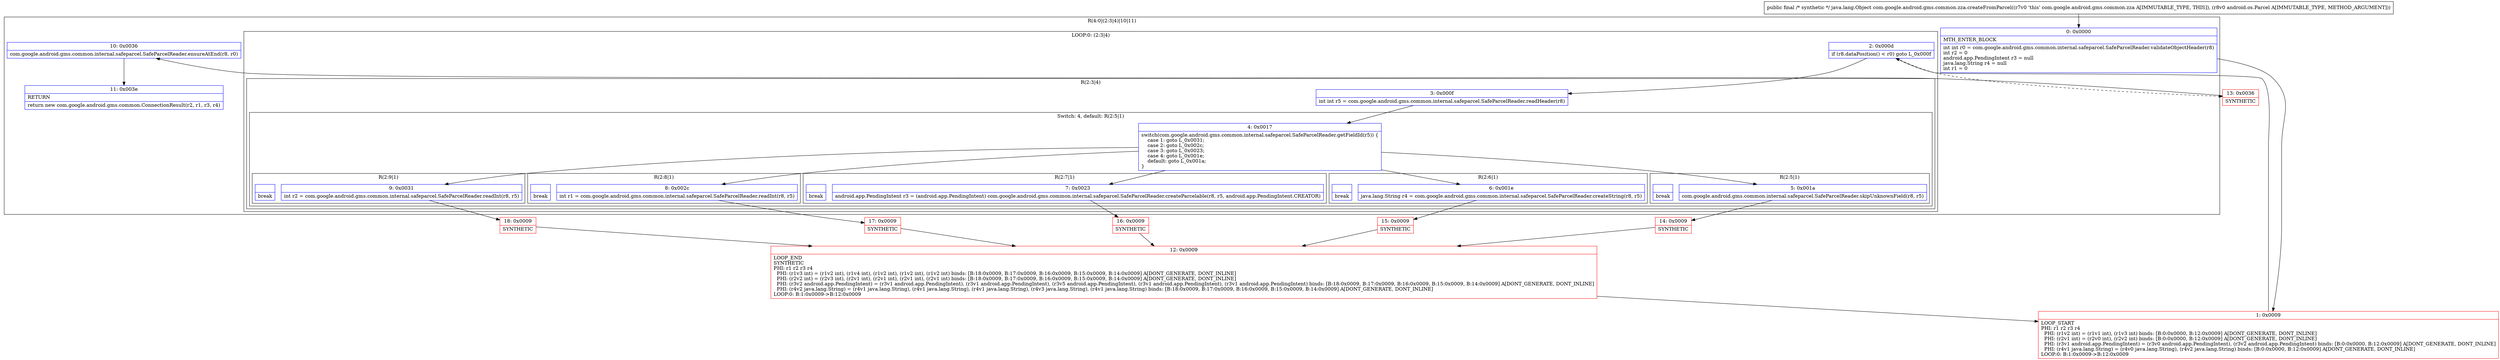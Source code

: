 digraph "CFG forcom.google.android.gms.common.zza.createFromParcel(Landroid\/os\/Parcel;)Ljava\/lang\/Object;" {
subgraph cluster_Region_2027062890 {
label = "R(4:0|(2:3|4)|10|11)";
node [shape=record,color=blue];
Node_0 [shape=record,label="{0\:\ 0x0000|MTH_ENTER_BLOCK\l|int int r0 = com.google.android.gms.common.internal.safeparcel.SafeParcelReader.validateObjectHeader(r8)\lint r2 = 0\landroid.app.PendingIntent r3 = null\ljava.lang.String r4 = null\lint r1 = 0\l}"];
subgraph cluster_LoopRegion_1020346194 {
label = "LOOP:0: (2:3|4)";
node [shape=record,color=blue];
Node_2 [shape=record,label="{2\:\ 0x000d|if (r8.dataPosition() \< r0) goto L_0x000f\l}"];
subgraph cluster_Region_1808283215 {
label = "R(2:3|4)";
node [shape=record,color=blue];
Node_3 [shape=record,label="{3\:\ 0x000f|int int r5 = com.google.android.gms.common.internal.safeparcel.SafeParcelReader.readHeader(r8)\l}"];
subgraph cluster_SwitchRegion_940216291 {
label = "Switch: 4, default: R(2:5|1)";
node [shape=record,color=blue];
Node_4 [shape=record,label="{4\:\ 0x0017|switch(com.google.android.gms.common.internal.safeparcel.SafeParcelReader.getFieldId(r5)) \{\l    case 1: goto L_0x0031;\l    case 2: goto L_0x002c;\l    case 3: goto L_0x0023;\l    case 4: goto L_0x001e;\l    default: goto L_0x001a;\l\}\l}"];
subgraph cluster_Region_1680510829 {
label = "R(2:9|1)";
node [shape=record,color=blue];
Node_9 [shape=record,label="{9\:\ 0x0031|int r2 = com.google.android.gms.common.internal.safeparcel.SafeParcelReader.readInt(r8, r5)\l}"];
Node_InsnContainer_1062551800 [shape=record,label="{|break\l}"];
}
subgraph cluster_Region_1529453472 {
label = "R(2:8|1)";
node [shape=record,color=blue];
Node_8 [shape=record,label="{8\:\ 0x002c|int r1 = com.google.android.gms.common.internal.safeparcel.SafeParcelReader.readInt(r8, r5)\l}"];
Node_InsnContainer_783472856 [shape=record,label="{|break\l}"];
}
subgraph cluster_Region_37365104 {
label = "R(2:7|1)";
node [shape=record,color=blue];
Node_7 [shape=record,label="{7\:\ 0x0023|android.app.PendingIntent r3 = (android.app.PendingIntent) com.google.android.gms.common.internal.safeparcel.SafeParcelReader.createParcelable(r8, r5, android.app.PendingIntent.CREATOR)\l}"];
Node_InsnContainer_867001442 [shape=record,label="{|break\l}"];
}
subgraph cluster_Region_1857491595 {
label = "R(2:6|1)";
node [shape=record,color=blue];
Node_6 [shape=record,label="{6\:\ 0x001e|java.lang.String r4 = com.google.android.gms.common.internal.safeparcel.SafeParcelReader.createString(r8, r5)\l}"];
Node_InsnContainer_84961778 [shape=record,label="{|break\l}"];
}
subgraph cluster_Region_1862267171 {
label = "R(2:5|1)";
node [shape=record,color=blue];
Node_5 [shape=record,label="{5\:\ 0x001a|com.google.android.gms.common.internal.safeparcel.SafeParcelReader.skipUnknownField(r8, r5)\l}"];
Node_InsnContainer_282573608 [shape=record,label="{|break\l}"];
}
}
}
}
Node_10 [shape=record,label="{10\:\ 0x0036|com.google.android.gms.common.internal.safeparcel.SafeParcelReader.ensureAtEnd(r8, r0)\l}"];
Node_11 [shape=record,label="{11\:\ 0x003e|RETURN\l|return new com.google.android.gms.common.ConnectionResult(r2, r1, r3, r4)\l}"];
}
Node_1 [shape=record,color=red,label="{1\:\ 0x0009|LOOP_START\lPHI: r1 r2 r3 r4 \l  PHI: (r1v2 int) = (r1v1 int), (r1v3 int) binds: [B:0:0x0000, B:12:0x0009] A[DONT_GENERATE, DONT_INLINE]\l  PHI: (r2v1 int) = (r2v0 int), (r2v2 int) binds: [B:0:0x0000, B:12:0x0009] A[DONT_GENERATE, DONT_INLINE]\l  PHI: (r3v1 android.app.PendingIntent) = (r3v0 android.app.PendingIntent), (r3v2 android.app.PendingIntent) binds: [B:0:0x0000, B:12:0x0009] A[DONT_GENERATE, DONT_INLINE]\l  PHI: (r4v1 java.lang.String) = (r4v0 java.lang.String), (r4v2 java.lang.String) binds: [B:0:0x0000, B:12:0x0009] A[DONT_GENERATE, DONT_INLINE]\lLOOP:0: B:1:0x0009\-\>B:12:0x0009\l}"];
Node_12 [shape=record,color=red,label="{12\:\ 0x0009|LOOP_END\lSYNTHETIC\lPHI: r1 r2 r3 r4 \l  PHI: (r1v3 int) = (r1v2 int), (r1v4 int), (r1v2 int), (r1v2 int), (r1v2 int) binds: [B:18:0x0009, B:17:0x0009, B:16:0x0009, B:15:0x0009, B:14:0x0009] A[DONT_GENERATE, DONT_INLINE]\l  PHI: (r2v2 int) = (r2v3 int), (r2v1 int), (r2v1 int), (r2v1 int), (r2v1 int) binds: [B:18:0x0009, B:17:0x0009, B:16:0x0009, B:15:0x0009, B:14:0x0009] A[DONT_GENERATE, DONT_INLINE]\l  PHI: (r3v2 android.app.PendingIntent) = (r3v1 android.app.PendingIntent), (r3v1 android.app.PendingIntent), (r3v5 android.app.PendingIntent), (r3v1 android.app.PendingIntent), (r3v1 android.app.PendingIntent) binds: [B:18:0x0009, B:17:0x0009, B:16:0x0009, B:15:0x0009, B:14:0x0009] A[DONT_GENERATE, DONT_INLINE]\l  PHI: (r4v2 java.lang.String) = (r4v1 java.lang.String), (r4v1 java.lang.String), (r4v1 java.lang.String), (r4v3 java.lang.String), (r4v1 java.lang.String) binds: [B:18:0x0009, B:17:0x0009, B:16:0x0009, B:15:0x0009, B:14:0x0009] A[DONT_GENERATE, DONT_INLINE]\lLOOP:0: B:1:0x0009\-\>B:12:0x0009\l}"];
Node_13 [shape=record,color=red,label="{13\:\ 0x0036|SYNTHETIC\l}"];
Node_14 [shape=record,color=red,label="{14\:\ 0x0009|SYNTHETIC\l}"];
Node_15 [shape=record,color=red,label="{15\:\ 0x0009|SYNTHETIC\l}"];
Node_16 [shape=record,color=red,label="{16\:\ 0x0009|SYNTHETIC\l}"];
Node_17 [shape=record,color=red,label="{17\:\ 0x0009|SYNTHETIC\l}"];
Node_18 [shape=record,color=red,label="{18\:\ 0x0009|SYNTHETIC\l}"];
MethodNode[shape=record,label="{public final \/* synthetic *\/ java.lang.Object com.google.android.gms.common.zza.createFromParcel((r7v0 'this' com.google.android.gms.common.zza A[IMMUTABLE_TYPE, THIS]), (r8v0 android.os.Parcel A[IMMUTABLE_TYPE, METHOD_ARGUMENT])) }"];
MethodNode -> Node_0;
Node_0 -> Node_1;
Node_2 -> Node_3;
Node_2 -> Node_13[style=dashed];
Node_3 -> Node_4;
Node_4 -> Node_5;
Node_4 -> Node_6;
Node_4 -> Node_7;
Node_4 -> Node_8;
Node_4 -> Node_9;
Node_9 -> Node_18;
Node_8 -> Node_17;
Node_7 -> Node_16;
Node_6 -> Node_15;
Node_5 -> Node_14;
Node_10 -> Node_11;
Node_1 -> Node_2;
Node_12 -> Node_1;
Node_13 -> Node_10;
Node_14 -> Node_12;
Node_15 -> Node_12;
Node_16 -> Node_12;
Node_17 -> Node_12;
Node_18 -> Node_12;
}

